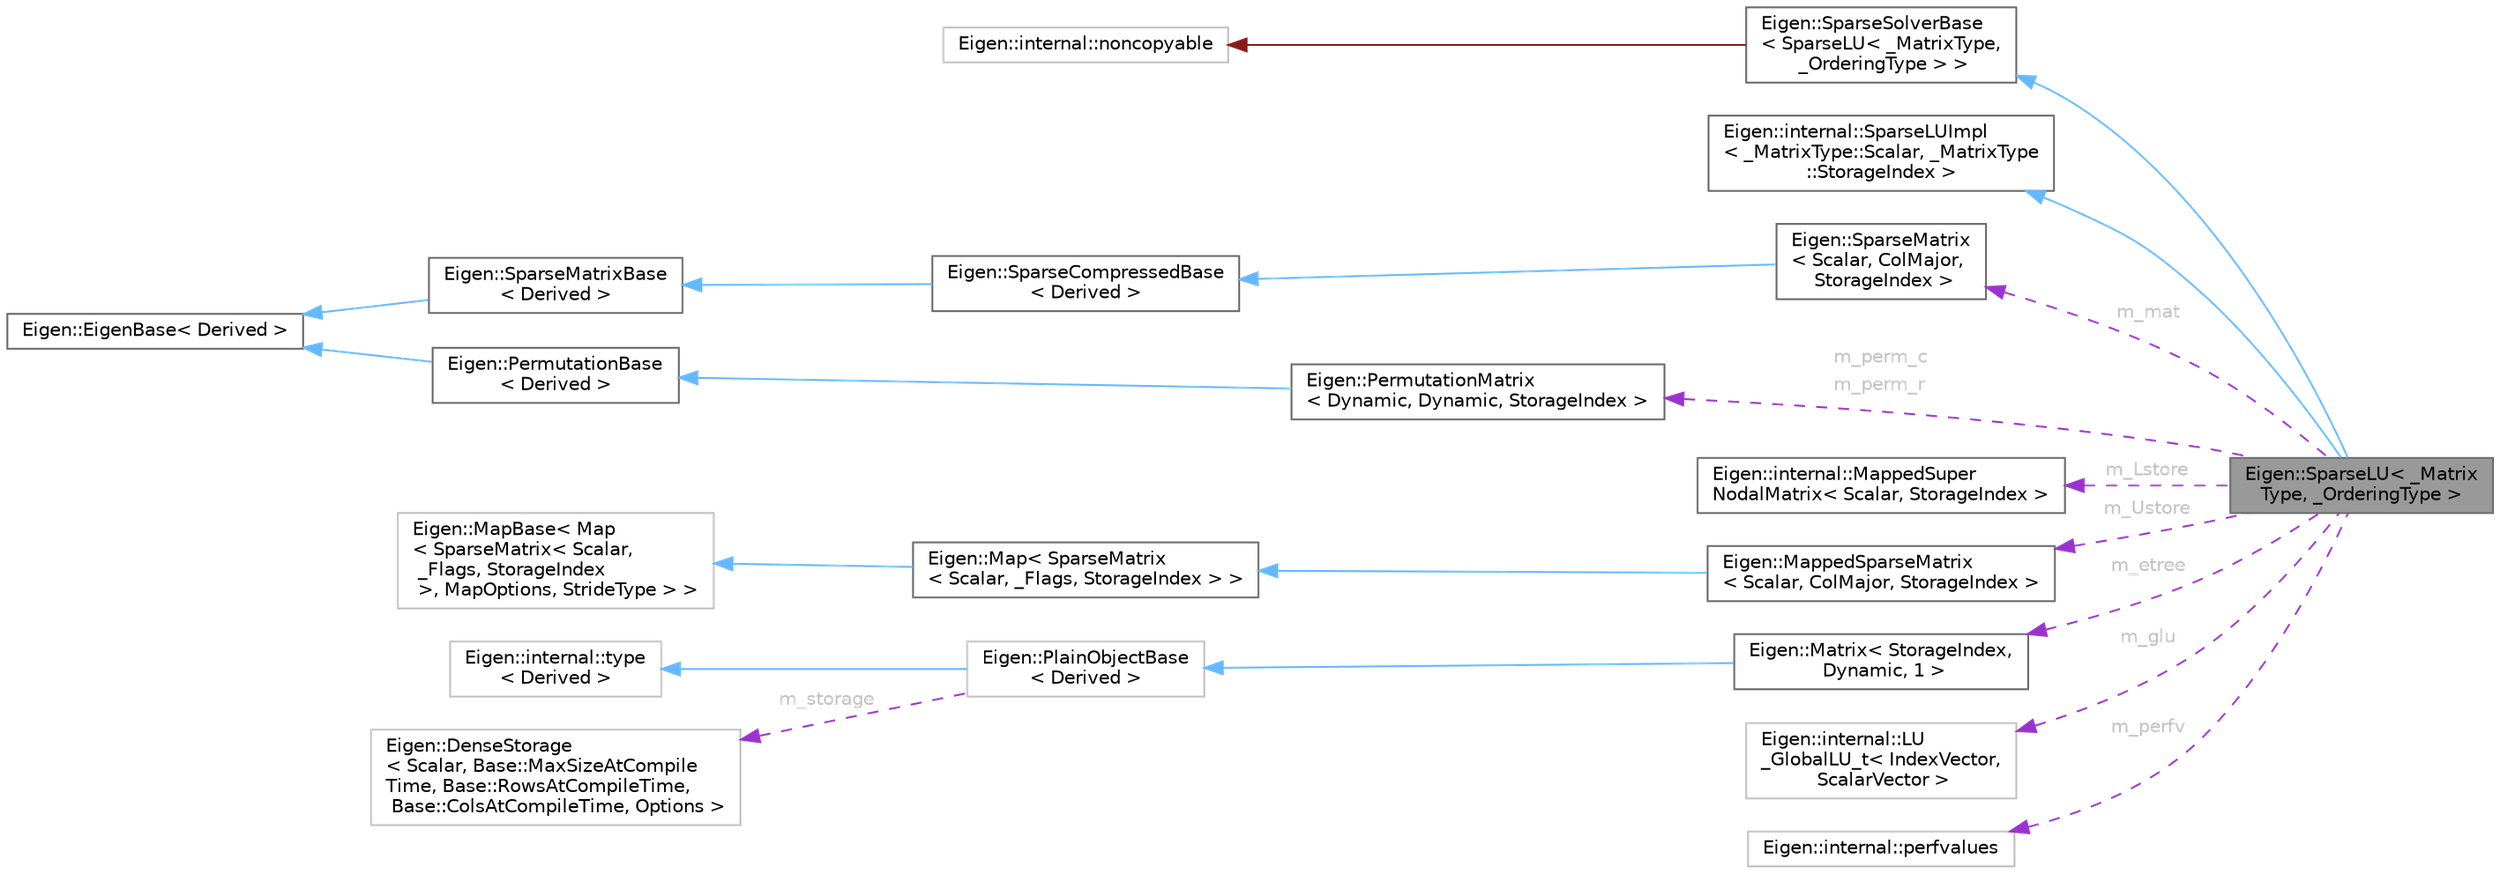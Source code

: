 digraph "Eigen::SparseLU&lt; _MatrixType, _OrderingType &gt;"
{
 // LATEX_PDF_SIZE
  bgcolor="transparent";
  edge [fontname=Helvetica,fontsize=10,labelfontname=Helvetica,labelfontsize=10];
  node [fontname=Helvetica,fontsize=10,shape=box,height=0.2,width=0.4];
  rankdir="LR";
  Node1 [id="Node000001",label="Eigen::SparseLU\< _Matrix\lType, _OrderingType \>",height=0.2,width=0.4,color="gray40", fillcolor="grey60", style="filled", fontcolor="black",tooltip="Sparse supernodal LU factorization for general matrices."];
  Node2 -> Node1 [id="edge21_Node000001_Node000002",dir="back",color="steelblue1",style="solid",tooltip=" "];
  Node2 [id="Node000002",label="Eigen::SparseSolverBase\l\< SparseLU\< _MatrixType,\l _OrderingType \> \>",height=0.2,width=0.4,color="gray40", fillcolor="white", style="filled",URL="$classEigen_1_1SparseSolverBase.html",tooltip=" "];
  Node3 -> Node2 [id="edge22_Node000002_Node000003",dir="back",color="firebrick4",style="solid",tooltip=" "];
  Node3 [id="Node000003",label="Eigen::internal::noncopyable",height=0.2,width=0.4,color="grey75", fillcolor="white", style="filled",URL="$classEigen_1_1internal_1_1noncopyable.html",tooltip=" "];
  Node4 -> Node1 [id="edge23_Node000001_Node000004",dir="back",color="steelblue1",style="solid",tooltip=" "];
  Node4 [id="Node000004",label="Eigen::internal::SparseLUImpl\l\< _MatrixType::Scalar, _MatrixType\l::StorageIndex \>",height=0.2,width=0.4,color="gray40", fillcolor="white", style="filled",URL="$classEigen_1_1internal_1_1SparseLUImpl.html",tooltip=" "];
  Node5 -> Node1 [id="edge24_Node000001_Node000005",dir="back",color="darkorchid3",style="dashed",tooltip=" ",label=<<TABLE CELLBORDER="0" BORDER="0"><TR><TD VALIGN="top" ALIGN="LEFT" CELLPADDING="1" CELLSPACING="0">m_mat</TD></TR>
</TABLE>> ,fontcolor="grey" ];
  Node5 [id="Node000005",label="Eigen::SparseMatrix\l\< Scalar, ColMajor,\l StorageIndex \>",height=0.2,width=0.4,color="gray40", fillcolor="white", style="filled",URL="$classEigen_1_1SparseMatrix.html",tooltip=" "];
  Node6 -> Node5 [id="edge25_Node000005_Node000006",dir="back",color="steelblue1",style="solid",tooltip=" "];
  Node6 [id="Node000006",label="Eigen::SparseCompressedBase\l\< Derived \>",height=0.2,width=0.4,color="gray40", fillcolor="white", style="filled",URL="$classEigen_1_1SparseCompressedBase.html",tooltip="Common base class for sparse [compressed]-{row|column}-storage format."];
  Node7 -> Node6 [id="edge26_Node000006_Node000007",dir="back",color="steelblue1",style="solid",tooltip=" "];
  Node7 [id="Node000007",label="Eigen::SparseMatrixBase\l\< Derived \>",height=0.2,width=0.4,color="gray40", fillcolor="white", style="filled",URL="$classEigen_1_1SparseMatrixBase.html",tooltip="Base class of any sparse matrices or sparse expressions."];
  Node8 -> Node7 [id="edge27_Node000007_Node000008",dir="back",color="steelblue1",style="solid",tooltip=" "];
  Node8 [id="Node000008",label="Eigen::EigenBase\< Derived \>",height=0.2,width=0.4,color="gray40", fillcolor="white", style="filled",URL="$structEigen_1_1EigenBase.html",tooltip=" "];
  Node9 -> Node1 [id="edge28_Node000001_Node000009",dir="back",color="darkorchid3",style="dashed",tooltip=" ",label=<<TABLE CELLBORDER="0" BORDER="0"><TR><TD VALIGN="top" ALIGN="LEFT" CELLPADDING="1" CELLSPACING="0">m_Lstore</TD></TR>
</TABLE>> ,fontcolor="grey" ];
  Node9 [id="Node000009",label="Eigen::internal::MappedSuper\lNodalMatrix\< Scalar, StorageIndex \>",height=0.2,width=0.4,color="gray40", fillcolor="white", style="filled",URL="$classEigen_1_1internal_1_1MappedSuperNodalMatrix.html",tooltip=" "];
  Node10 -> Node1 [id="edge29_Node000001_Node000010",dir="back",color="darkorchid3",style="dashed",tooltip=" ",label=<<TABLE CELLBORDER="0" BORDER="0"><TR><TD VALIGN="top" ALIGN="LEFT" CELLPADDING="1" CELLSPACING="0">m_Ustore</TD></TR>
</TABLE>> ,fontcolor="grey" ];
  Node10 [id="Node000010",label="Eigen::MappedSparseMatrix\l\< Scalar, ColMajor, StorageIndex \>",height=0.2,width=0.4,color="gray40", fillcolor="white", style="filled",URL="$classEigen_1_1MappedSparseMatrix.html",tooltip=" "];
  Node11 -> Node10 [id="edge30_Node000010_Node000011",dir="back",color="steelblue1",style="solid",tooltip=" "];
  Node11 [id="Node000011",label="Eigen::Map\< SparseMatrix\l\< Scalar, _Flags, StorageIndex \> \>",height=0.2,width=0.4,color="gray40", fillcolor="white", style="filled",URL="$classEigen_1_1Map.html",tooltip=" "];
  Node12 -> Node11 [id="edge31_Node000011_Node000012",dir="back",color="steelblue1",style="solid",tooltip=" "];
  Node12 [id="Node000012",label="Eigen::MapBase\< Map\l\< SparseMatrix\< Scalar,\l _Flags, StorageIndex\l \>, MapOptions, StrideType \> \>",height=0.2,width=0.4,color="grey75", fillcolor="white", style="filled",URL="$classEigen_1_1MapBase.html",tooltip=" "];
  Node13 -> Node1 [id="edge32_Node000001_Node000013",dir="back",color="darkorchid3",style="dashed",tooltip=" ",label=<<TABLE CELLBORDER="0" BORDER="0"><TR><TD VALIGN="top" ALIGN="LEFT" CELLPADDING="1" CELLSPACING="0">m_perm_c</TD></TR>
<TR><TD VALIGN="top" ALIGN="LEFT" CELLPADDING="1" CELLSPACING="0">m_perm_r</TD></TR>
</TABLE>> ,fontcolor="grey" ];
  Node13 [id="Node000013",label="Eigen::PermutationMatrix\l\< Dynamic, Dynamic, StorageIndex \>",height=0.2,width=0.4,color="gray40", fillcolor="white", style="filled",URL="$classEigen_1_1PermutationMatrix.html",tooltip=" "];
  Node14 -> Node13 [id="edge33_Node000013_Node000014",dir="back",color="steelblue1",style="solid",tooltip=" "];
  Node14 [id="Node000014",label="Eigen::PermutationBase\l\< Derived \>",height=0.2,width=0.4,color="gray40", fillcolor="white", style="filled",URL="$classEigen_1_1PermutationBase.html",tooltip="Base class for permutations."];
  Node8 -> Node14 [id="edge34_Node000014_Node000008",dir="back",color="steelblue1",style="solid",tooltip=" "];
  Node15 -> Node1 [id="edge35_Node000001_Node000015",dir="back",color="darkorchid3",style="dashed",tooltip=" ",label=<<TABLE CELLBORDER="0" BORDER="0"><TR><TD VALIGN="top" ALIGN="LEFT" CELLPADDING="1" CELLSPACING="0">m_etree</TD></TR>
</TABLE>> ,fontcolor="grey" ];
  Node15 [id="Node000015",label="Eigen::Matrix\< StorageIndex,\l Dynamic, 1 \>",height=0.2,width=0.4,color="gray40", fillcolor="white", style="filled",URL="$classEigen_1_1Matrix.html",tooltip=" "];
  Node16 -> Node15 [id="edge36_Node000015_Node000016",dir="back",color="steelblue1",style="solid",tooltip=" "];
  Node16 [id="Node000016",label="Eigen::PlainObjectBase\l\< Derived \>",height=0.2,width=0.4,color="grey75", fillcolor="white", style="filled",URL="$classEigen_1_1PlainObjectBase.html",tooltip=" "];
  Node17 -> Node16 [id="edge37_Node000016_Node000017",dir="back",color="steelblue1",style="solid",tooltip=" "];
  Node17 [id="Node000017",label="Eigen::internal::type\l\< Derived \>",height=0.2,width=0.4,color="grey75", fillcolor="white", style="filled",URL="$structEigen_1_1internal_1_1dense__xpr__base.html",tooltip=" "];
  Node18 -> Node16 [id="edge38_Node000016_Node000018",dir="back",color="darkorchid3",style="dashed",tooltip=" ",label=<<TABLE CELLBORDER="0" BORDER="0"><TR><TD VALIGN="top" ALIGN="LEFT" CELLPADDING="1" CELLSPACING="0">m_storage</TD></TR>
</TABLE>> ,fontcolor="grey" ];
  Node18 [id="Node000018",label="Eigen::DenseStorage\l\< Scalar, Base::MaxSizeAtCompile\lTime, Base::RowsAtCompileTime,\l Base::ColsAtCompileTime, Options \>",height=0.2,width=0.4,color="grey75", fillcolor="white", style="filled",URL="$classEigen_1_1DenseStorage.html",tooltip=" "];
  Node19 -> Node1 [id="edge39_Node000001_Node000019",dir="back",color="darkorchid3",style="dashed",tooltip=" ",label=<<TABLE CELLBORDER="0" BORDER="0"><TR><TD VALIGN="top" ALIGN="LEFT" CELLPADDING="1" CELLSPACING="0">m_glu</TD></TR>
</TABLE>> ,fontcolor="grey" ];
  Node19 [id="Node000019",label="Eigen::internal::LU\l_GlobalLU_t\< IndexVector,\l ScalarVector \>",height=0.2,width=0.4,color="grey75", fillcolor="white", style="filled",URL="$structEigen_1_1internal_1_1LU__GlobalLU__t.html",tooltip=" "];
  Node20 -> Node1 [id="edge40_Node000001_Node000020",dir="back",color="darkorchid3",style="dashed",tooltip=" ",label=<<TABLE CELLBORDER="0" BORDER="0"><TR><TD VALIGN="top" ALIGN="LEFT" CELLPADDING="1" CELLSPACING="0">m_perfv</TD></TR>
</TABLE>> ,fontcolor="grey" ];
  Node20 [id="Node000020",label="Eigen::internal::perfvalues",height=0.2,width=0.4,color="grey75", fillcolor="white", style="filled",URL="$structEigen_1_1internal_1_1perfvalues.html",tooltip=" "];
}
